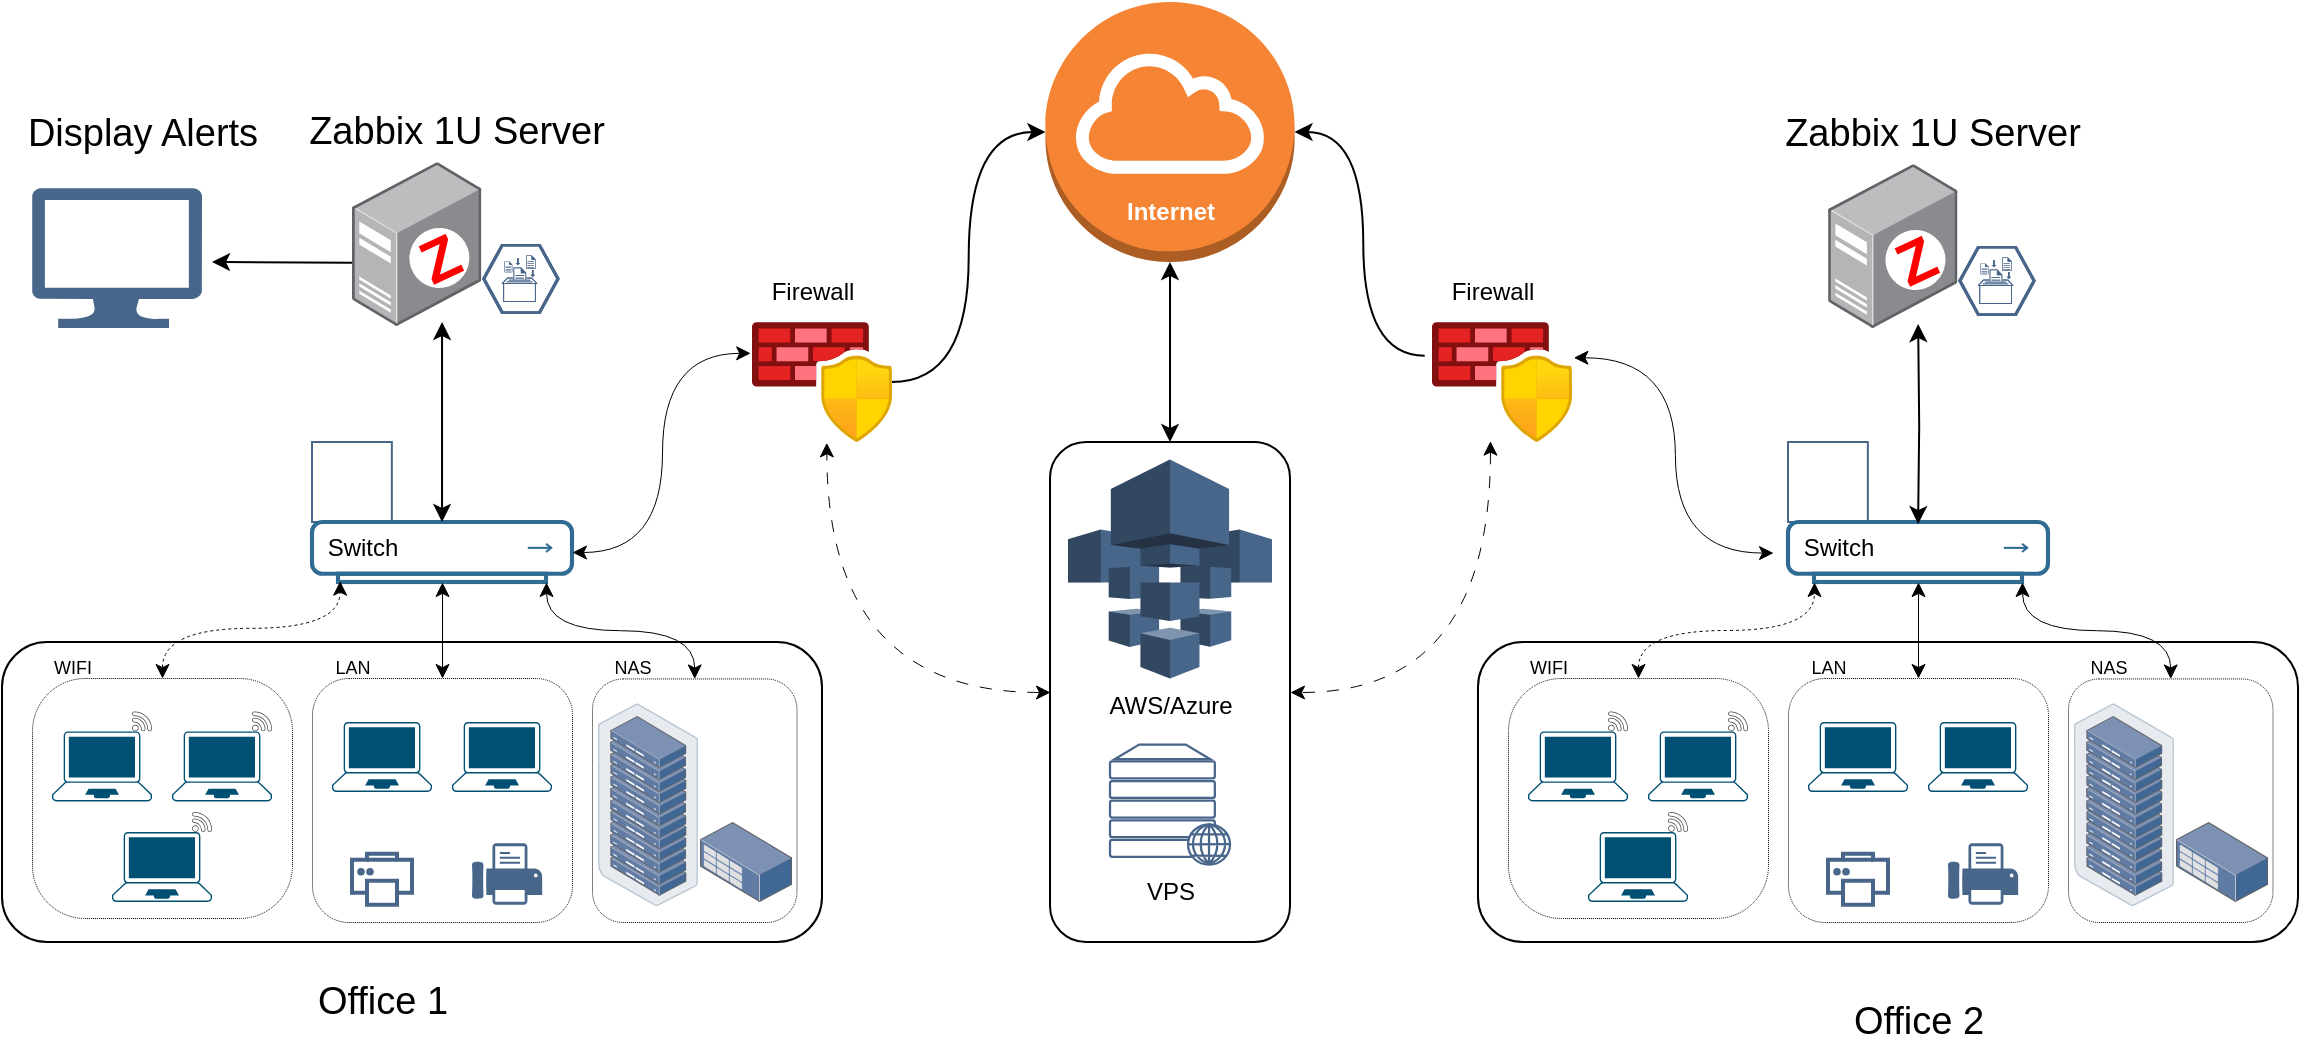 <mxfile version="24.8.3">
  <diagram name="Page-1" id="5f0bae14-7c28-e335-631c-24af17079c00">
    <mxGraphModel dx="2346" dy="2503" grid="1" gridSize="10" guides="1" tooltips="1" connect="1" arrows="1" fold="1" page="1" pageScale="1" pageWidth="1654" pageHeight="1169" background="none" math="0" shadow="0">
      <root>
        <mxCell id="0" />
        <mxCell id="1" parent="0" />
        <mxCell id="XHOcHZkM5kLgZs106KMA-108" value="" style="rounded=1;whiteSpace=wrap;html=1;gradientColor=default;fillColor=none;" vertex="1" parent="1">
          <mxGeometry x="589" y="30" width="120" height="250" as="geometry" />
        </mxCell>
        <mxCell id="XHOcHZkM5kLgZs106KMA-67" value="" style="rounded=1;whiteSpace=wrap;html=1;fillStyle=dashed;gradientColor=default;fillColor=none;" vertex="1" parent="1">
          <mxGeometry x="803" y="130" width="410" height="150" as="geometry" />
        </mxCell>
        <mxCell id="XHOcHZkM5kLgZs106KMA-5" value="" style="rounded=1;whiteSpace=wrap;html=1;fillStyle=dashed;gradientColor=default;fillColor=none;" vertex="1" parent="1">
          <mxGeometry x="65" y="130" width="410" height="150" as="geometry" />
        </mxCell>
        <mxCell id="XHOcHZkM5kLgZs106KMA-44" value="" style="rounded=1;whiteSpace=wrap;html=1;gradientColor=default;fillColor=none;dashed=1;dashPattern=1 1;strokeColor=default;strokeWidth=0.5;" vertex="1" parent="1">
          <mxGeometry x="360" y="148.23" width="102.24" height="121.77" as="geometry" />
        </mxCell>
        <mxCell id="XHOcHZkM5kLgZs106KMA-3" value="" style="image;aspect=fixed;html=1;points=[];align=center;fontSize=12;image=img/lib/azure2/networking/Azure_Firewall_Manager.svg;" vertex="1" parent="1">
          <mxGeometry x="440" y="-30" width="70" height="60" as="geometry" />
        </mxCell>
        <mxCell id="XHOcHZkM5kLgZs106KMA-4" value="" style="sketch=0;verticalLabelPosition=bottom;sketch=0;aspect=fixed;html=1;verticalAlign=top;strokeColor=#48658A;fillColor=default;align=center;outlineConnect=0;pointerEvents=1;shape=mxgraph.citrix2.wifi_router;" vertex="1" parent="1">
          <mxGeometry x="220" y="30" width="39.92" height="40" as="geometry" />
        </mxCell>
        <mxCell id="XHOcHZkM5kLgZs106KMA-15" value="" style="fontColor=#0066CC;verticalAlign=top;verticalLabelPosition=bottom;labelPosition=center;align=center;html=1;outlineConnect=0;fillColor=none;strokeColor=#2f6b92;gradientColor=default;gradientDirection=north;strokeWidth=2;shape=mxgraph.networks.hub;" vertex="1" parent="1">
          <mxGeometry x="220" y="70" width="130" height="30" as="geometry" />
        </mxCell>
        <mxCell id="XHOcHZkM5kLgZs106KMA-16" value="" style="outlineConnect=0;dashed=0;verticalLabelPosition=bottom;verticalAlign=top;align=center;html=1;shape=mxgraph.aws3.internet_gateway;fillColor=#F58534;gradientColor=none;" vertex="1" parent="1">
          <mxGeometry x="586.71" y="-190" width="124.58" height="130" as="geometry" />
        </mxCell>
        <mxCell id="XHOcHZkM5kLgZs106KMA-41" value="" style="group" vertex="1" connectable="0" parent="1">
          <mxGeometry x="80" y="148" width="130" height="120" as="geometry" />
        </mxCell>
        <mxCell id="XHOcHZkM5kLgZs106KMA-30" value="" style="rounded=1;whiteSpace=wrap;html=1;gradientColor=default;fillColor=none;strokeWidth=0.5;dashed=1;dashPattern=1 1;arcSize=22;" vertex="1" parent="XHOcHZkM5kLgZs106KMA-41">
          <mxGeometry width="130" height="120" as="geometry" />
        </mxCell>
        <mxCell id="XHOcHZkM5kLgZs106KMA-61" value="" style="group" vertex="1" connectable="0" parent="XHOcHZkM5kLgZs106KMA-41">
          <mxGeometry x="10" y="16.7" width="110" height="95.3" as="geometry" />
        </mxCell>
        <mxCell id="XHOcHZkM5kLgZs106KMA-40" value="" style="group" vertex="1" connectable="0" parent="XHOcHZkM5kLgZs106KMA-61">
          <mxGeometry y="10" width="110" height="35" as="geometry" />
        </mxCell>
        <mxCell id="XHOcHZkM5kLgZs106KMA-26" value="" style="points=[[0.13,0.02,0],[0.5,0,0],[0.87,0.02,0],[0.885,0.4,0],[0.985,0.985,0],[0.5,1,0],[0.015,0.985,0],[0.115,0.4,0]];verticalLabelPosition=bottom;sketch=0;html=1;verticalAlign=top;aspect=fixed;align=center;pointerEvents=1;shape=mxgraph.cisco19.laptop;fillColor=#005073;strokeColor=none;" vertex="1" parent="XHOcHZkM5kLgZs106KMA-40">
          <mxGeometry width="50" height="35" as="geometry" />
        </mxCell>
        <mxCell id="XHOcHZkM5kLgZs106KMA-10" value="" style="points=[[0.13,0.02,0],[0.5,0,0],[0.87,0.02,0],[0.885,0.4,0],[0.985,0.985,0],[0.5,1,0],[0.015,0.985,0],[0.115,0.4,0]];verticalLabelPosition=bottom;sketch=0;html=1;verticalAlign=top;aspect=fixed;align=center;pointerEvents=1;shape=mxgraph.cisco19.laptop;fillColor=#005073;strokeColor=none;" vertex="1" parent="XHOcHZkM5kLgZs106KMA-40">
          <mxGeometry x="60" width="50" height="35" as="geometry" />
        </mxCell>
        <mxCell id="XHOcHZkM5kLgZs106KMA-57" value="" style="points=[[0.13,0.02,0],[0.5,0,0],[0.87,0.02,0],[0.885,0.4,0],[0.985,0.985,0],[0.5,1,0],[0.015,0.985,0],[0.115,0.4,0]];verticalLabelPosition=bottom;sketch=0;html=1;verticalAlign=top;aspect=fixed;align=center;pointerEvents=1;shape=mxgraph.cisco19.laptop;fillColor=#005073;strokeColor=none;" vertex="1" parent="XHOcHZkM5kLgZs106KMA-61">
          <mxGeometry x="30" y="60.3" width="50" height="35" as="geometry" />
        </mxCell>
        <mxCell id="XHOcHZkM5kLgZs106KMA-58" value="" style="sketch=0;pointerEvents=1;shadow=0;dashed=0;html=1;strokeColor=none;fillColor=#434445;aspect=fixed;labelPosition=center;verticalLabelPosition=bottom;verticalAlign=top;align=center;outlineConnect=0;shape=mxgraph.vvd.wi_fi;" vertex="1" parent="XHOcHZkM5kLgZs106KMA-61">
          <mxGeometry x="70" y="50.3" width="10" height="10" as="geometry" />
        </mxCell>
        <mxCell id="XHOcHZkM5kLgZs106KMA-59" value="" style="sketch=0;pointerEvents=1;shadow=0;dashed=0;html=1;strokeColor=none;fillColor=#434445;aspect=fixed;labelPosition=center;verticalLabelPosition=bottom;verticalAlign=top;align=center;outlineConnect=0;shape=mxgraph.vvd.wi_fi;" vertex="1" parent="XHOcHZkM5kLgZs106KMA-61">
          <mxGeometry x="100" width="10" height="10" as="geometry" />
        </mxCell>
        <mxCell id="XHOcHZkM5kLgZs106KMA-60" value="" style="sketch=0;pointerEvents=1;shadow=0;dashed=0;html=1;strokeColor=none;fillColor=#434445;aspect=fixed;labelPosition=center;verticalLabelPosition=bottom;verticalAlign=top;align=center;outlineConnect=0;shape=mxgraph.vvd.wi_fi;" vertex="1" parent="XHOcHZkM5kLgZs106KMA-61">
          <mxGeometry x="40" width="10" height="10" as="geometry" />
        </mxCell>
        <mxCell id="XHOcHZkM5kLgZs106KMA-42" value="" style="group;fillColor=default;" vertex="1" connectable="0" parent="1">
          <mxGeometry x="220" y="148" width="130" height="122" as="geometry" />
        </mxCell>
        <mxCell id="XHOcHZkM5kLgZs106KMA-33" value="" style="rounded=1;whiteSpace=wrap;html=1;gradientColor=default;fillColor=none;strokeWidth=0.5;dashed=1;dashPattern=1 1;" vertex="1" parent="XHOcHZkM5kLgZs106KMA-42">
          <mxGeometry width="130" height="122.0" as="geometry" />
        </mxCell>
        <mxCell id="XHOcHZkM5kLgZs106KMA-39" value="" style="group" vertex="1" connectable="0" parent="XHOcHZkM5kLgZs106KMA-42">
          <mxGeometry x="10" y="21.997" width="110" height="60.61" as="geometry" />
        </mxCell>
        <mxCell id="XHOcHZkM5kLgZs106KMA-36" value="" style="points=[[0.13,0.02,0],[0.5,0,0],[0.87,0.02,0],[0.885,0.4,0],[0.985,0.985,0],[0.5,1,0],[0.015,0.985,0],[0.115,0.4,0]];verticalLabelPosition=bottom;sketch=0;html=1;verticalAlign=top;aspect=fixed;align=center;pointerEvents=1;shape=mxgraph.cisco19.laptop;fillColor=#005073;strokeColor=none;" vertex="1" parent="XHOcHZkM5kLgZs106KMA-39">
          <mxGeometry width="50" height="35" as="geometry" />
        </mxCell>
        <mxCell id="XHOcHZkM5kLgZs106KMA-37" value="" style="points=[[0.13,0.02,0],[0.5,0,0],[0.87,0.02,0],[0.885,0.4,0],[0.985,0.985,0],[0.5,1,0],[0.015,0.985,0],[0.115,0.4,0]];verticalLabelPosition=bottom;sketch=0;html=1;verticalAlign=top;aspect=fixed;align=center;pointerEvents=1;shape=mxgraph.cisco19.laptop;fillColor=#005073;strokeColor=none;" vertex="1" parent="XHOcHZkM5kLgZs106KMA-39">
          <mxGeometry x="60" width="50" height="35" as="geometry" />
        </mxCell>
        <mxCell id="XHOcHZkM5kLgZs106KMA-54" value="" style="html=1;verticalLabelPosition=bottom;align=center;labelBackgroundColor=#ffffff;verticalAlign=top;strokeWidth=2;strokeColor=#48658A;shadow=0;dashed=0;shape=mxgraph.ios7.icons.printer;" vertex="1" parent="XHOcHZkM5kLgZs106KMA-42">
          <mxGeometry x="20" y="87.86" width="30" height="25.5" as="geometry" />
        </mxCell>
        <mxCell id="XHOcHZkM5kLgZs106KMA-56" value="" style="sketch=0;pointerEvents=1;shadow=0;dashed=0;html=1;strokeColor=none;fillColor=#48658A;labelPosition=center;verticalLabelPosition=bottom;verticalAlign=top;outlineConnect=0;align=center;shape=mxgraph.office.devices.fax;" vertex="1" parent="XHOcHZkM5kLgZs106KMA-42">
          <mxGeometry x="80" y="82.61" width="35.08" height="30.75" as="geometry" />
        </mxCell>
        <mxCell id="XHOcHZkM5kLgZs106KMA-43" value="" style="image;points=[];aspect=fixed;html=1;align=center;shadow=0;dashed=0;image=img/lib/allied_telesis/storage/Datacenter_Server_Rack_Storage_Unit_Small.svg;" vertex="1" parent="1">
          <mxGeometry x="414" y="220" width="46.07" height="40" as="geometry" />
        </mxCell>
        <mxCell id="XHOcHZkM5kLgZs106KMA-45" style="edgeStyle=orthogonalEdgeStyle;rounded=0;orthogonalLoop=1;jettySize=auto;html=1;exitX=0.5;exitY=0;exitDx=0;exitDy=0;curved=1;dashed=1;strokeWidth=0.5;startArrow=classic;startFill=1;entryX=0.315;entryY=1.051;entryDx=0;entryDy=0;entryPerimeter=0;" edge="1" parent="1" source="XHOcHZkM5kLgZs106KMA-30" target="XHOcHZkM5kLgZs106KMA-52">
          <mxGeometry relative="1" as="geometry" />
        </mxCell>
        <mxCell id="XHOcHZkM5kLgZs106KMA-46" style="edgeStyle=orthogonalEdgeStyle;rounded=0;orthogonalLoop=1;jettySize=auto;html=1;startArrow=classic;startFill=1;strokeWidth=0.5;" edge="1" parent="1" source="XHOcHZkM5kLgZs106KMA-33" target="XHOcHZkM5kLgZs106KMA-15">
          <mxGeometry relative="1" as="geometry" />
        </mxCell>
        <mxCell id="XHOcHZkM5kLgZs106KMA-47" style="edgeStyle=orthogonalEdgeStyle;rounded=0;orthogonalLoop=1;jettySize=auto;html=1;exitX=0.5;exitY=0;exitDx=0;exitDy=0;curved=1;startArrow=classic;startFill=1;strokeWidth=0.5;entryX=0.9;entryY=1;entryDx=0;entryDy=0;entryPerimeter=0;" edge="1" parent="1" source="XHOcHZkM5kLgZs106KMA-44" target="XHOcHZkM5kLgZs106KMA-15">
          <mxGeometry relative="1" as="geometry" />
        </mxCell>
        <mxCell id="XHOcHZkM5kLgZs106KMA-48" style="edgeStyle=orthogonalEdgeStyle;rounded=0;orthogonalLoop=1;jettySize=auto;html=1;entryX=-0.013;entryY=0.257;entryDx=0;entryDy=0;entryPerimeter=0;curved=1;startArrow=classic;startFill=1;strokeWidth=0.5;exitX=1;exitY=0.5;exitDx=0;exitDy=0;exitPerimeter=0;" edge="1" parent="1" source="XHOcHZkM5kLgZs106KMA-15" target="XHOcHZkM5kLgZs106KMA-3">
          <mxGeometry relative="1" as="geometry">
            <mxPoint x="432" y="150" as="sourcePoint" />
            <mxPoint x="345" y="95" as="targetPoint" />
          </mxGeometry>
        </mxCell>
        <mxCell id="XHOcHZkM5kLgZs106KMA-49" value="&lt;font style=&quot;font-size: 9px;&quot;&gt;WIFI&lt;/font&gt;" style="text;html=1;align=center;verticalAlign=middle;resizable=0;points=[];autosize=1;strokeColor=none;fillColor=none;" vertex="1" parent="1">
          <mxGeometry x="80" y="127" width="40" height="30" as="geometry" />
        </mxCell>
        <mxCell id="XHOcHZkM5kLgZs106KMA-50" value="&lt;font style=&quot;font-size: 9px;&quot;&gt;LAN&lt;/font&gt;" style="text;html=1;align=center;verticalAlign=middle;resizable=0;points=[];autosize=1;strokeColor=none;fillColor=none;" vertex="1" parent="1">
          <mxGeometry x="219.92" y="127" width="40" height="30" as="geometry" />
        </mxCell>
        <mxCell id="XHOcHZkM5kLgZs106KMA-51" value="&lt;font style=&quot;font-size: 9px;&quot;&gt;NAS&lt;/font&gt;" style="text;html=1;align=center;verticalAlign=middle;resizable=0;points=[];autosize=1;strokeColor=none;fillColor=none;" vertex="1" parent="1">
          <mxGeometry x="360" y="127" width="40" height="30" as="geometry" />
        </mxCell>
        <mxCell id="XHOcHZkM5kLgZs106KMA-52" value="&lt;font style=&quot;font-size: 12px;&quot;&gt;Switch&lt;/font&gt;" style="text;html=1;align=center;verticalAlign=middle;resizable=0;points=[];autosize=1;strokeColor=none;fillColor=none;" vertex="1" parent="1">
          <mxGeometry x="214.92" y="67.8" width="60" height="30" as="geometry" />
        </mxCell>
        <mxCell id="XHOcHZkM5kLgZs106KMA-53" value="&lt;font style=&quot;font-size: 12px;&quot;&gt;Firewall&lt;/font&gt;" style="text;html=1;align=center;verticalAlign=middle;resizable=0;points=[];autosize=1;strokeColor=none;fillColor=none;" vertex="1" parent="1">
          <mxGeometry x="440" y="-60" width="60" height="30" as="geometry" />
        </mxCell>
        <mxCell id="XHOcHZkM5kLgZs106KMA-63" value="" style="image;points=[];aspect=fixed;html=1;align=center;shadow=0;dashed=0;image=img/lib/allied_telesis/storage/Datacenter_Server_Rack.svg;" vertex="1" parent="1">
          <mxGeometry x="363" y="160.64" width="50" height="101.36" as="geometry" />
        </mxCell>
        <mxCell id="XHOcHZkM5kLgZs106KMA-64" value="AWS/Azure" style="outlineConnect=0;dashed=0;verticalLabelPosition=bottom;verticalAlign=top;align=center;html=1;shape=mxgraph.aws3.clouddirectory;fillColor=#48658A;gradientColor=none;" vertex="1" parent="1">
          <mxGeometry x="598" y="38.73" width="102" height="109.5" as="geometry" />
        </mxCell>
        <mxCell id="XHOcHZkM5kLgZs106KMA-65" style="edgeStyle=orthogonalEdgeStyle;rounded=0;orthogonalLoop=1;jettySize=auto;html=1;curved=1;startArrow=classic;startFill=1;strokeWidth=0.5;exitX=0;exitY=0.5;exitDx=0;exitDy=0;entryX=0.531;entryY=1.003;entryDx=0;entryDy=0;entryPerimeter=0;dashed=1;dashPattern=12 12;" edge="1" parent="1" source="XHOcHZkM5kLgZs106KMA-108" target="XHOcHZkM5kLgZs106KMA-3">
          <mxGeometry relative="1" as="geometry" />
        </mxCell>
        <mxCell id="XHOcHZkM5kLgZs106KMA-66" style="edgeStyle=orthogonalEdgeStyle;rounded=0;orthogonalLoop=1;jettySize=auto;html=1;entryX=0;entryY=0.5;entryDx=0;entryDy=0;entryPerimeter=0;curved=1;" edge="1" parent="1" source="XHOcHZkM5kLgZs106KMA-3" target="XHOcHZkM5kLgZs106KMA-16">
          <mxGeometry relative="1" as="geometry" />
        </mxCell>
        <mxCell id="XHOcHZkM5kLgZs106KMA-68" value="" style="rounded=1;whiteSpace=wrap;html=1;gradientColor=default;fillColor=none;dashed=1;dashPattern=1 1;strokeColor=default;strokeWidth=0.5;" vertex="1" parent="1">
          <mxGeometry x="1098" y="148.23" width="102.24" height="121.77" as="geometry" />
        </mxCell>
        <mxCell id="XHOcHZkM5kLgZs106KMA-69" value="" style="image;aspect=fixed;html=1;points=[];align=center;fontSize=12;image=img/lib/azure2/networking/Azure_Firewall_Manager.svg;" vertex="1" parent="1">
          <mxGeometry x="780" y="-30" width="70" height="60" as="geometry" />
        </mxCell>
        <mxCell id="XHOcHZkM5kLgZs106KMA-70" value="" style="sketch=0;verticalLabelPosition=bottom;sketch=0;aspect=fixed;html=1;verticalAlign=top;strokeColor=#48658A;fillColor=default;align=center;outlineConnect=0;pointerEvents=1;shape=mxgraph.citrix2.wifi_router;" vertex="1" parent="1">
          <mxGeometry x="958" y="30" width="39.92" height="40" as="geometry" />
        </mxCell>
        <mxCell id="XHOcHZkM5kLgZs106KMA-71" value="" style="fontColor=#0066CC;verticalAlign=top;verticalLabelPosition=bottom;labelPosition=center;align=center;html=1;outlineConnect=0;fillColor=none;strokeColor=#2f6b92;gradientColor=default;gradientDirection=north;strokeWidth=2;shape=mxgraph.networks.hub;" vertex="1" parent="1">
          <mxGeometry x="958" y="70" width="130" height="30" as="geometry" />
        </mxCell>
        <mxCell id="XHOcHZkM5kLgZs106KMA-72" value="" style="group" vertex="1" connectable="0" parent="1">
          <mxGeometry x="818" y="148" width="130" height="120" as="geometry" />
        </mxCell>
        <mxCell id="XHOcHZkM5kLgZs106KMA-73" value="" style="rounded=1;whiteSpace=wrap;html=1;gradientColor=default;fillColor=none;strokeWidth=0.5;dashed=1;dashPattern=1 1;arcSize=22;" vertex="1" parent="XHOcHZkM5kLgZs106KMA-72">
          <mxGeometry width="130" height="120" as="geometry" />
        </mxCell>
        <mxCell id="XHOcHZkM5kLgZs106KMA-74" value="" style="group" vertex="1" connectable="0" parent="XHOcHZkM5kLgZs106KMA-72">
          <mxGeometry x="10" y="16.7" width="110" height="95.3" as="geometry" />
        </mxCell>
        <mxCell id="XHOcHZkM5kLgZs106KMA-75" value="" style="group" vertex="1" connectable="0" parent="XHOcHZkM5kLgZs106KMA-74">
          <mxGeometry y="10" width="110" height="35" as="geometry" />
        </mxCell>
        <mxCell id="XHOcHZkM5kLgZs106KMA-76" value="" style="points=[[0.13,0.02,0],[0.5,0,0],[0.87,0.02,0],[0.885,0.4,0],[0.985,0.985,0],[0.5,1,0],[0.015,0.985,0],[0.115,0.4,0]];verticalLabelPosition=bottom;sketch=0;html=1;verticalAlign=top;aspect=fixed;align=center;pointerEvents=1;shape=mxgraph.cisco19.laptop;fillColor=#005073;strokeColor=none;" vertex="1" parent="XHOcHZkM5kLgZs106KMA-75">
          <mxGeometry width="50" height="35" as="geometry" />
        </mxCell>
        <mxCell id="XHOcHZkM5kLgZs106KMA-77" value="" style="points=[[0.13,0.02,0],[0.5,0,0],[0.87,0.02,0],[0.885,0.4,0],[0.985,0.985,0],[0.5,1,0],[0.015,0.985,0],[0.115,0.4,0]];verticalLabelPosition=bottom;sketch=0;html=1;verticalAlign=top;aspect=fixed;align=center;pointerEvents=1;shape=mxgraph.cisco19.laptop;fillColor=#005073;strokeColor=none;" vertex="1" parent="XHOcHZkM5kLgZs106KMA-75">
          <mxGeometry x="60" width="50" height="35" as="geometry" />
        </mxCell>
        <mxCell id="XHOcHZkM5kLgZs106KMA-78" value="" style="points=[[0.13,0.02,0],[0.5,0,0],[0.87,0.02,0],[0.885,0.4,0],[0.985,0.985,0],[0.5,1,0],[0.015,0.985,0],[0.115,0.4,0]];verticalLabelPosition=bottom;sketch=0;html=1;verticalAlign=top;aspect=fixed;align=center;pointerEvents=1;shape=mxgraph.cisco19.laptop;fillColor=#005073;strokeColor=none;" vertex="1" parent="XHOcHZkM5kLgZs106KMA-74">
          <mxGeometry x="30" y="60.3" width="50" height="35" as="geometry" />
        </mxCell>
        <mxCell id="XHOcHZkM5kLgZs106KMA-79" value="" style="sketch=0;pointerEvents=1;shadow=0;dashed=0;html=1;strokeColor=none;fillColor=#434445;aspect=fixed;labelPosition=center;verticalLabelPosition=bottom;verticalAlign=top;align=center;outlineConnect=0;shape=mxgraph.vvd.wi_fi;" vertex="1" parent="XHOcHZkM5kLgZs106KMA-74">
          <mxGeometry x="70" y="50.3" width="10" height="10" as="geometry" />
        </mxCell>
        <mxCell id="XHOcHZkM5kLgZs106KMA-80" value="" style="sketch=0;pointerEvents=1;shadow=0;dashed=0;html=1;strokeColor=none;fillColor=#434445;aspect=fixed;labelPosition=center;verticalLabelPosition=bottom;verticalAlign=top;align=center;outlineConnect=0;shape=mxgraph.vvd.wi_fi;" vertex="1" parent="XHOcHZkM5kLgZs106KMA-74">
          <mxGeometry x="100" width="10" height="10" as="geometry" />
        </mxCell>
        <mxCell id="XHOcHZkM5kLgZs106KMA-81" value="" style="sketch=0;pointerEvents=1;shadow=0;dashed=0;html=1;strokeColor=none;fillColor=#434445;aspect=fixed;labelPosition=center;verticalLabelPosition=bottom;verticalAlign=top;align=center;outlineConnect=0;shape=mxgraph.vvd.wi_fi;" vertex="1" parent="XHOcHZkM5kLgZs106KMA-74">
          <mxGeometry x="40" width="10" height="10" as="geometry" />
        </mxCell>
        <mxCell id="XHOcHZkM5kLgZs106KMA-82" value="" style="group;fillColor=default;" vertex="1" connectable="0" parent="1">
          <mxGeometry x="958" y="148" width="130" height="122" as="geometry" />
        </mxCell>
        <mxCell id="XHOcHZkM5kLgZs106KMA-83" value="" style="rounded=1;whiteSpace=wrap;html=1;gradientColor=default;fillColor=none;strokeWidth=0.5;dashed=1;dashPattern=1 1;" vertex="1" parent="XHOcHZkM5kLgZs106KMA-82">
          <mxGeometry width="130" height="122.0" as="geometry" />
        </mxCell>
        <mxCell id="XHOcHZkM5kLgZs106KMA-84" value="" style="group" vertex="1" connectable="0" parent="XHOcHZkM5kLgZs106KMA-82">
          <mxGeometry x="10" y="21.997" width="110" height="60.61" as="geometry" />
        </mxCell>
        <mxCell id="XHOcHZkM5kLgZs106KMA-85" value="" style="points=[[0.13,0.02,0],[0.5,0,0],[0.87,0.02,0],[0.885,0.4,0],[0.985,0.985,0],[0.5,1,0],[0.015,0.985,0],[0.115,0.4,0]];verticalLabelPosition=bottom;sketch=0;html=1;verticalAlign=top;aspect=fixed;align=center;pointerEvents=1;shape=mxgraph.cisco19.laptop;fillColor=#005073;strokeColor=none;" vertex="1" parent="XHOcHZkM5kLgZs106KMA-84">
          <mxGeometry width="50" height="35" as="geometry" />
        </mxCell>
        <mxCell id="XHOcHZkM5kLgZs106KMA-86" value="" style="points=[[0.13,0.02,0],[0.5,0,0],[0.87,0.02,0],[0.885,0.4,0],[0.985,0.985,0],[0.5,1,0],[0.015,0.985,0],[0.115,0.4,0]];verticalLabelPosition=bottom;sketch=0;html=1;verticalAlign=top;aspect=fixed;align=center;pointerEvents=1;shape=mxgraph.cisco19.laptop;fillColor=#005073;strokeColor=none;" vertex="1" parent="XHOcHZkM5kLgZs106KMA-84">
          <mxGeometry x="60" width="50" height="35" as="geometry" />
        </mxCell>
        <mxCell id="XHOcHZkM5kLgZs106KMA-87" value="" style="html=1;verticalLabelPosition=bottom;align=center;labelBackgroundColor=#ffffff;verticalAlign=top;strokeWidth=2;strokeColor=#48658A;shadow=0;dashed=0;shape=mxgraph.ios7.icons.printer;" vertex="1" parent="XHOcHZkM5kLgZs106KMA-82">
          <mxGeometry x="20" y="87.86" width="30" height="25.5" as="geometry" />
        </mxCell>
        <mxCell id="XHOcHZkM5kLgZs106KMA-88" value="" style="sketch=0;pointerEvents=1;shadow=0;dashed=0;html=1;strokeColor=none;fillColor=#48658A;labelPosition=center;verticalLabelPosition=bottom;verticalAlign=top;outlineConnect=0;align=center;shape=mxgraph.office.devices.fax;" vertex="1" parent="XHOcHZkM5kLgZs106KMA-82">
          <mxGeometry x="80" y="82.61" width="35.08" height="30.75" as="geometry" />
        </mxCell>
        <mxCell id="XHOcHZkM5kLgZs106KMA-89" value="" style="image;points=[];aspect=fixed;html=1;align=center;shadow=0;dashed=0;image=img/lib/allied_telesis/storage/Datacenter_Server_Rack_Storage_Unit_Small.svg;" vertex="1" parent="1">
          <mxGeometry x="1152" y="220" width="46.07" height="40" as="geometry" />
        </mxCell>
        <mxCell id="XHOcHZkM5kLgZs106KMA-90" style="edgeStyle=orthogonalEdgeStyle;rounded=0;orthogonalLoop=1;jettySize=auto;html=1;entryX=0.1;entryY=1;entryDx=0;entryDy=0;entryPerimeter=0;exitX=0.5;exitY=0;exitDx=0;exitDy=0;curved=1;dashed=1;strokeWidth=0.5;startArrow=classic;startFill=1;" edge="1" parent="1" source="XHOcHZkM5kLgZs106KMA-73" target="XHOcHZkM5kLgZs106KMA-71">
          <mxGeometry relative="1" as="geometry" />
        </mxCell>
        <mxCell id="XHOcHZkM5kLgZs106KMA-91" style="edgeStyle=orthogonalEdgeStyle;rounded=0;orthogonalLoop=1;jettySize=auto;html=1;startArrow=classic;startFill=1;strokeWidth=0.5;" edge="1" parent="1" source="XHOcHZkM5kLgZs106KMA-83" target="XHOcHZkM5kLgZs106KMA-71">
          <mxGeometry relative="1" as="geometry" />
        </mxCell>
        <mxCell id="XHOcHZkM5kLgZs106KMA-92" style="edgeStyle=orthogonalEdgeStyle;rounded=0;orthogonalLoop=1;jettySize=auto;html=1;exitX=0.5;exitY=0;exitDx=0;exitDy=0;entryX=0.9;entryY=1;entryDx=0;entryDy=0;entryPerimeter=0;curved=1;startArrow=classic;startFill=1;strokeWidth=0.5;" edge="1" parent="1" source="XHOcHZkM5kLgZs106KMA-68" target="XHOcHZkM5kLgZs106KMA-71">
          <mxGeometry relative="1" as="geometry" />
        </mxCell>
        <mxCell id="XHOcHZkM5kLgZs106KMA-93" style="edgeStyle=orthogonalEdgeStyle;rounded=0;orthogonalLoop=1;jettySize=auto;html=1;entryX=1.01;entryY=0.294;entryDx=0;entryDy=0;entryPerimeter=0;curved=1;startArrow=classic;startFill=1;strokeWidth=0.5;exitX=-0.04;exitY=0.583;exitDx=0;exitDy=0;exitPerimeter=0;" edge="1" parent="1" source="XHOcHZkM5kLgZs106KMA-97" target="XHOcHZkM5kLgZs106KMA-69">
          <mxGeometry relative="1" as="geometry">
            <mxPoint x="1170" y="150" as="sourcePoint" />
            <mxPoint x="1083" y="95" as="targetPoint" />
          </mxGeometry>
        </mxCell>
        <mxCell id="XHOcHZkM5kLgZs106KMA-94" value="&lt;font style=&quot;font-size: 9px;&quot;&gt;WIFI&lt;/font&gt;" style="text;html=1;align=center;verticalAlign=middle;resizable=0;points=[];autosize=1;strokeColor=none;fillColor=none;" vertex="1" parent="1">
          <mxGeometry x="818" y="127" width="40" height="30" as="geometry" />
        </mxCell>
        <mxCell id="XHOcHZkM5kLgZs106KMA-95" value="&lt;font style=&quot;font-size: 9px;&quot;&gt;LAN&lt;/font&gt;" style="text;html=1;align=center;verticalAlign=middle;resizable=0;points=[];autosize=1;strokeColor=none;fillColor=none;" vertex="1" parent="1">
          <mxGeometry x="957.92" y="127" width="40" height="30" as="geometry" />
        </mxCell>
        <mxCell id="XHOcHZkM5kLgZs106KMA-96" value="&lt;font style=&quot;font-size: 9px;&quot;&gt;NAS&lt;/font&gt;" style="text;html=1;align=center;verticalAlign=middle;resizable=0;points=[];autosize=1;strokeColor=none;fillColor=none;" vertex="1" parent="1">
          <mxGeometry x="1098" y="127" width="40" height="30" as="geometry" />
        </mxCell>
        <mxCell id="XHOcHZkM5kLgZs106KMA-97" value="&lt;font style=&quot;font-size: 12px;&quot;&gt;Switch&lt;/font&gt;" style="text;html=1;align=center;verticalAlign=middle;resizable=0;points=[];autosize=1;strokeColor=none;fillColor=none;" vertex="1" parent="1">
          <mxGeometry x="952.92" y="67.8" width="60" height="30" as="geometry" />
        </mxCell>
        <mxCell id="XHOcHZkM5kLgZs106KMA-98" value="&lt;font style=&quot;font-size: 12px;&quot;&gt;Firewall&lt;/font&gt;" style="text;html=1;align=center;verticalAlign=middle;resizable=0;points=[];autosize=1;strokeColor=none;fillColor=none;" vertex="1" parent="1">
          <mxGeometry x="780" y="-60" width="60" height="30" as="geometry" />
        </mxCell>
        <mxCell id="XHOcHZkM5kLgZs106KMA-99" value="" style="image;points=[];aspect=fixed;html=1;align=center;shadow=0;dashed=0;image=img/lib/allied_telesis/storage/Datacenter_Server_Rack.svg;" vertex="1" parent="1">
          <mxGeometry x="1101" y="160.64" width="50" height="101.36" as="geometry" />
        </mxCell>
        <mxCell id="XHOcHZkM5kLgZs106KMA-103" style="edgeStyle=orthogonalEdgeStyle;rounded=0;orthogonalLoop=1;jettySize=auto;html=1;curved=1;startArrow=classic;startFill=1;strokeWidth=0.5;entryX=1;entryY=0.5;entryDx=0;entryDy=0;exitX=0.414;exitY=0.989;exitDx=0;exitDy=0;exitPerimeter=0;dashed=1;dashPattern=12 12;" edge="1" parent="1" source="XHOcHZkM5kLgZs106KMA-69" target="XHOcHZkM5kLgZs106KMA-108">
          <mxGeometry relative="1" as="geometry">
            <mxPoint x="608" y="152" as="sourcePoint" />
            <mxPoint x="485" y="40" as="targetPoint" />
          </mxGeometry>
        </mxCell>
        <mxCell id="XHOcHZkM5kLgZs106KMA-104" style="edgeStyle=orthogonalEdgeStyle;rounded=0;orthogonalLoop=1;jettySize=auto;html=1;entryX=1;entryY=0.5;entryDx=0;entryDy=0;entryPerimeter=0;curved=1;exitX=-0.052;exitY=0.281;exitDx=0;exitDy=0;exitPerimeter=0;" edge="1" parent="1" source="XHOcHZkM5kLgZs106KMA-69" target="XHOcHZkM5kLgZs106KMA-16">
          <mxGeometry relative="1" as="geometry">
            <mxPoint x="520" y="10" as="sourcePoint" />
            <mxPoint x="597" y="-115" as="targetPoint" />
          </mxGeometry>
        </mxCell>
        <mxCell id="XHOcHZkM5kLgZs106KMA-105" value="&lt;font color=&quot;#ffffff&quot; style=&quot;font-size: 12px;&quot;&gt;&lt;b&gt;Internet&lt;/b&gt;&lt;/font&gt;" style="text;html=1;align=center;verticalAlign=middle;resizable=0;points=[];autosize=1;strokeColor=none;fillColor=none;" vertex="1" parent="1">
          <mxGeometry x="614" y="-100" width="70" height="30" as="geometry" />
        </mxCell>
        <mxCell id="XHOcHZkM5kLgZs106KMA-107" value="&lt;font color=&quot;#000000&quot;&gt;VPS&lt;/font&gt;" style="fontColor=#0066CC;verticalAlign=top;verticalLabelPosition=bottom;labelPosition=center;align=center;html=1;outlineConnect=0;fillColor=#FFFFFF;strokeColor=#48658A;gradientColor=none;gradientDirection=north;strokeWidth=2;shape=mxgraph.networks.web_server;" vertex="1" parent="1">
          <mxGeometry x="619" y="181.32" width="60" height="60" as="geometry" />
        </mxCell>
        <mxCell id="XHOcHZkM5kLgZs106KMA-109" value="&lt;font style=&quot;font-size: 19px;&quot;&gt;Office 1&lt;/font&gt;" style="text;html=1;align=center;verticalAlign=middle;resizable=0;points=[];autosize=1;strokeColor=none;fillColor=none;" vertex="1" parent="1">
          <mxGeometry x="210" y="290" width="90" height="40" as="geometry" />
        </mxCell>
        <mxCell id="XHOcHZkM5kLgZs106KMA-110" value="&lt;font style=&quot;font-size: 19px;&quot;&gt;Office 2&lt;/font&gt;" style="text;html=1;align=center;verticalAlign=middle;resizable=0;points=[];autosize=1;strokeColor=none;fillColor=none;" vertex="1" parent="1">
          <mxGeometry x="978" y="300" width="90" height="40" as="geometry" />
        </mxCell>
        <mxCell id="XHOcHZkM5kLgZs106KMA-111" style="edgeStyle=orthogonalEdgeStyle;rounded=0;orthogonalLoop=1;jettySize=auto;html=1;exitX=0.5;exitY=0;exitDx=0;exitDy=0;entryX=0.5;entryY=1;entryDx=0;entryDy=0;entryPerimeter=0;startArrow=classic;startFill=1;" edge="1" parent="1" source="XHOcHZkM5kLgZs106KMA-108" target="XHOcHZkM5kLgZs106KMA-16">
          <mxGeometry relative="1" as="geometry" />
        </mxCell>
        <mxCell id="XHOcHZkM5kLgZs106KMA-113" value="&lt;font style=&quot;font-size: 19px;&quot;&gt;Zabbix 1U Server&lt;/font&gt;" style="text;html=1;align=center;verticalAlign=middle;resizable=0;points=[];autosize=1;strokeColor=none;fillColor=none;" vertex="1" parent="1">
          <mxGeometry x="206.95" y="-145" width="170" height="40" as="geometry" />
        </mxCell>
        <mxCell id="XHOcHZkM5kLgZs106KMA-120" value="" style="group" vertex="1" connectable="0" parent="1">
          <mxGeometry x="240" y="-110" width="103.89" height="82" as="geometry" />
        </mxCell>
        <mxCell id="XHOcHZkM5kLgZs106KMA-119" value="" style="group" vertex="1" connectable="0" parent="XHOcHZkM5kLgZs106KMA-120">
          <mxGeometry width="77.219" height="82" as="geometry" />
        </mxCell>
        <mxCell id="XHOcHZkM5kLgZs106KMA-116" value="" style="image;points=[];aspect=fixed;html=1;align=center;shadow=0;dashed=0;image=img/lib/allied_telesis/computer_and_terminals/Server_Desktop.svg;imageBackground=default;" vertex="1" parent="XHOcHZkM5kLgZs106KMA-119">
          <mxGeometry width="64.69" height="82" as="geometry" />
        </mxCell>
        <mxCell id="XHOcHZkM5kLgZs106KMA-118" value="" style="ellipse;whiteSpace=wrap;html=1;aspect=fixed;strokeColor=none;rotation=342;flipH=0;flipV=0;direction=south;portConstraint=north;portConstraintRotation=0;" vertex="1" parent="XHOcHZkM5kLgZs106KMA-119">
          <mxGeometry x="28.69" y="33" width="30" height="30" as="geometry" />
        </mxCell>
        <mxCell id="XHOcHZkM5kLgZs106KMA-117" value="&lt;font size=&quot;1&quot; color=&quot;#ff0000&quot;&gt;&lt;b style=&quot;font-size: 30px;&quot;&gt;Z&lt;/b&gt;&lt;/font&gt;" style="text;html=1;align=center;verticalAlign=middle;whiteSpace=wrap;rounded=0;rotation=-25;" vertex="1" parent="XHOcHZkM5kLgZs106KMA-119">
          <mxGeometry x="13.69" y="33" width="60" height="30" as="geometry" />
        </mxCell>
        <mxCell id="XHOcHZkM5kLgZs106KMA-115" value="" style="verticalLabelPosition=bottom;html=1;fillColor=#48658A;strokeColor=none;verticalAlign=top;align=center;points=[[0,0.5,0],[0.125,0.25,0],[0.25,0,0],[0.5,0,0],[0.75,0,0],[0.875,0.25,0],[1,0.5,0],[0.875,0.75,0],[0.75,1,0],[0.5,1,0],[0.125,0.75,0]];pointerEvents=1;shape=mxgraph.cisco_safe.compositeIcon;bgIcon=mxgraph.cisco_safe.design.blank_device;resIcon=mxgraph.cisco_safe.design.log_collector_2;" vertex="1" parent="XHOcHZkM5kLgZs106KMA-120">
          <mxGeometry x="65" y="41" width="38.89" height="35" as="geometry" />
        </mxCell>
        <mxCell id="XHOcHZkM5kLgZs106KMA-121" style="edgeStyle=orthogonalEdgeStyle;rounded=0;orthogonalLoop=1;jettySize=auto;html=1;entryX=0.696;entryY=0.976;entryDx=0;entryDy=0;entryPerimeter=0;startArrow=classic;startFill=1;" edge="1" parent="1" source="XHOcHZkM5kLgZs106KMA-15" target="XHOcHZkM5kLgZs106KMA-116">
          <mxGeometry relative="1" as="geometry" />
        </mxCell>
        <mxCell id="XHOcHZkM5kLgZs106KMA-122" value="&lt;font style=&quot;font-size: 19px;&quot;&gt;Zabbix 1U Server&lt;/font&gt;" style="text;html=1;align=center;verticalAlign=middle;resizable=0;points=[];autosize=1;strokeColor=none;fillColor=none;" vertex="1" parent="1">
          <mxGeometry x="945" y="-144" width="170" height="40" as="geometry" />
        </mxCell>
        <mxCell id="XHOcHZkM5kLgZs106KMA-123" value="" style="group" vertex="1" connectable="0" parent="1">
          <mxGeometry x="978.05" y="-109" width="103.89" height="82" as="geometry" />
        </mxCell>
        <mxCell id="XHOcHZkM5kLgZs106KMA-124" value="" style="group" vertex="1" connectable="0" parent="XHOcHZkM5kLgZs106KMA-123">
          <mxGeometry width="77.219" height="82" as="geometry" />
        </mxCell>
        <mxCell id="XHOcHZkM5kLgZs106KMA-125" value="" style="image;points=[];aspect=fixed;html=1;align=center;shadow=0;dashed=0;image=img/lib/allied_telesis/computer_and_terminals/Server_Desktop.svg;imageBackground=default;" vertex="1" parent="XHOcHZkM5kLgZs106KMA-124">
          <mxGeometry width="64.69" height="82" as="geometry" />
        </mxCell>
        <mxCell id="XHOcHZkM5kLgZs106KMA-126" value="" style="ellipse;whiteSpace=wrap;html=1;aspect=fixed;strokeColor=none;rotation=342;flipH=0;flipV=0;direction=south;portConstraint=north;portConstraintRotation=0;" vertex="1" parent="XHOcHZkM5kLgZs106KMA-124">
          <mxGeometry x="28.69" y="33" width="30" height="30" as="geometry" />
        </mxCell>
        <mxCell id="XHOcHZkM5kLgZs106KMA-127" value="&lt;font size=&quot;1&quot; color=&quot;#ff0000&quot;&gt;&lt;b style=&quot;font-size: 30px;&quot;&gt;Z&lt;/b&gt;&lt;/font&gt;" style="text;html=1;align=center;verticalAlign=middle;whiteSpace=wrap;rounded=0;rotation=-25;" vertex="1" parent="XHOcHZkM5kLgZs106KMA-124">
          <mxGeometry x="13.69" y="33" width="60" height="30" as="geometry" />
        </mxCell>
        <mxCell id="XHOcHZkM5kLgZs106KMA-128" value="" style="verticalLabelPosition=bottom;html=1;fillColor=#48658A;strokeColor=none;verticalAlign=top;align=center;points=[[0,0.5,0],[0.125,0.25,0],[0.25,0,0],[0.5,0,0],[0.75,0,0],[0.875,0.25,0],[1,0.5,0],[0.875,0.75,0],[0.75,1,0],[0.5,1,0],[0.125,0.75,0]];pointerEvents=1;shape=mxgraph.cisco_safe.compositeIcon;bgIcon=mxgraph.cisco_safe.design.blank_device;resIcon=mxgraph.cisco_safe.design.log_collector_2;" vertex="1" parent="XHOcHZkM5kLgZs106KMA-123">
          <mxGeometry x="65" y="41" width="38.89" height="35" as="geometry" />
        </mxCell>
        <mxCell id="XHOcHZkM5kLgZs106KMA-129" style="edgeStyle=orthogonalEdgeStyle;rounded=0;orthogonalLoop=1;jettySize=auto;html=1;entryX=0.696;entryY=0.976;entryDx=0;entryDy=0;entryPerimeter=0;startArrow=classic;startFill=1;" edge="1" parent="1" target="XHOcHZkM5kLgZs106KMA-125">
          <mxGeometry relative="1" as="geometry">
            <mxPoint x="1023.05" y="71" as="sourcePoint" />
          </mxGeometry>
        </mxCell>
        <mxCell id="XHOcHZkM5kLgZs106KMA-134" value="&lt;font style=&quot;font-size: 19px;&quot;&gt;Display Alerts&lt;/font&gt;" style="text;html=1;align=center;verticalAlign=middle;resizable=0;points=[];autosize=1;strokeColor=none;fillColor=none;" vertex="1" parent="1">
          <mxGeometry x="65.0" y="-144" width="140" height="40" as="geometry" />
        </mxCell>
        <mxCell id="XHOcHZkM5kLgZs106KMA-135" value="" style="group" vertex="1" connectable="0" parent="1">
          <mxGeometry x="80" y="-96.93" width="85" height="69.93" as="geometry" />
        </mxCell>
        <mxCell id="XHOcHZkM5kLgZs106KMA-130" value="" style="shape=image;html=1;verticalAlign=top;verticalLabelPosition=bottom;labelBackgroundColor=#ffffff;imageAspect=0;aspect=fixed;image=https://cdn2.iconfinder.com/data/icons/elasto-online-store/26/00-ELASTOFONT-STORE-READY_eye-128.png;imageBackground=default;" vertex="1" parent="XHOcHZkM5kLgZs106KMA-135">
          <mxGeometry x="11.591" y="0.386" width="29.363" height="29.363" as="geometry" />
        </mxCell>
        <mxCell id="XHOcHZkM5kLgZs106KMA-131" value="" style="verticalLabelPosition=bottom;html=1;verticalAlign=top;align=center;strokeColor=none;fillColor=#48658A;shape=mxgraph.azure.computer;pointerEvents=1;" vertex="1" parent="XHOcHZkM5kLgZs106KMA-135">
          <mxGeometry width="85" height="69.93" as="geometry" />
        </mxCell>
        <mxCell id="XHOcHZkM5kLgZs106KMA-132" value="" style="shape=image;html=1;verticalAlign=top;verticalLabelPosition=bottom;labelBackgroundColor=#ffffff;imageAspect=0;aspect=fixed;image=https://cdn1.iconfinder.com/data/icons/seo-and-web-development-6/32/development_website_warning_exclamation_mark_sign-128.png" vertex="1" parent="XHOcHZkM5kLgZs106KMA-135">
          <mxGeometry x="54.477" y="27.431" width="21.636" height="21.636" as="geometry" />
        </mxCell>
        <mxCell id="XHOcHZkM5kLgZs106KMA-133" value="" style="shape=image;html=1;verticalAlign=top;verticalLabelPosition=bottom;labelBackgroundColor=#ffffff;imageAspect=0;aspect=fixed;image=https://cdn2.iconfinder.com/data/icons/bitsies/128/Cancel-128.png" vertex="1" parent="XHOcHZkM5kLgZs106KMA-135">
          <mxGeometry x="56.795" y="9.659" width="16.227" height="16.227" as="geometry" />
        </mxCell>
        <mxCell id="XHOcHZkM5kLgZs106KMA-137" value="" style="endArrow=classic;html=1;rounded=0;exitX=0.001;exitY=0.614;exitDx=0;exitDy=0;exitPerimeter=0;" edge="1" parent="1" source="XHOcHZkM5kLgZs106KMA-116">
          <mxGeometry width="50" height="50" relative="1" as="geometry">
            <mxPoint x="110" as="sourcePoint" />
            <mxPoint x="170" y="-60" as="targetPoint" />
          </mxGeometry>
        </mxCell>
      </root>
    </mxGraphModel>
  </diagram>
</mxfile>
